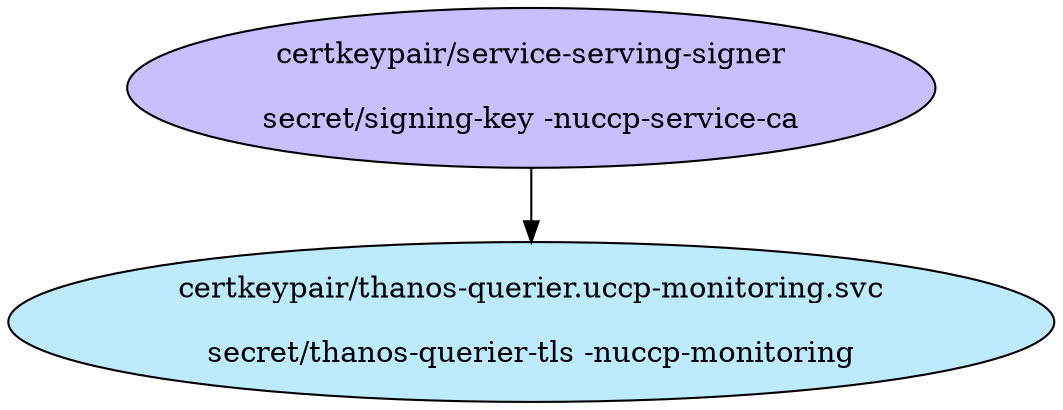 digraph "Local Certificate" {
  // Node definitions.
  1 [
    label="certkeypair/service-serving-signer\n\nsecret/signing-key -nuccp-service-ca\n"
    style=filled
    fillcolor="#c7bfff"
  ];
  50 [
    label="certkeypair/thanos-querier.uccp-monitoring.svc\n\nsecret/thanos-querier-tls -nuccp-monitoring\n"
    style=filled
    fillcolor="#bdebfd"
  ];

  // Edge definitions.
  1 -> 50;
}